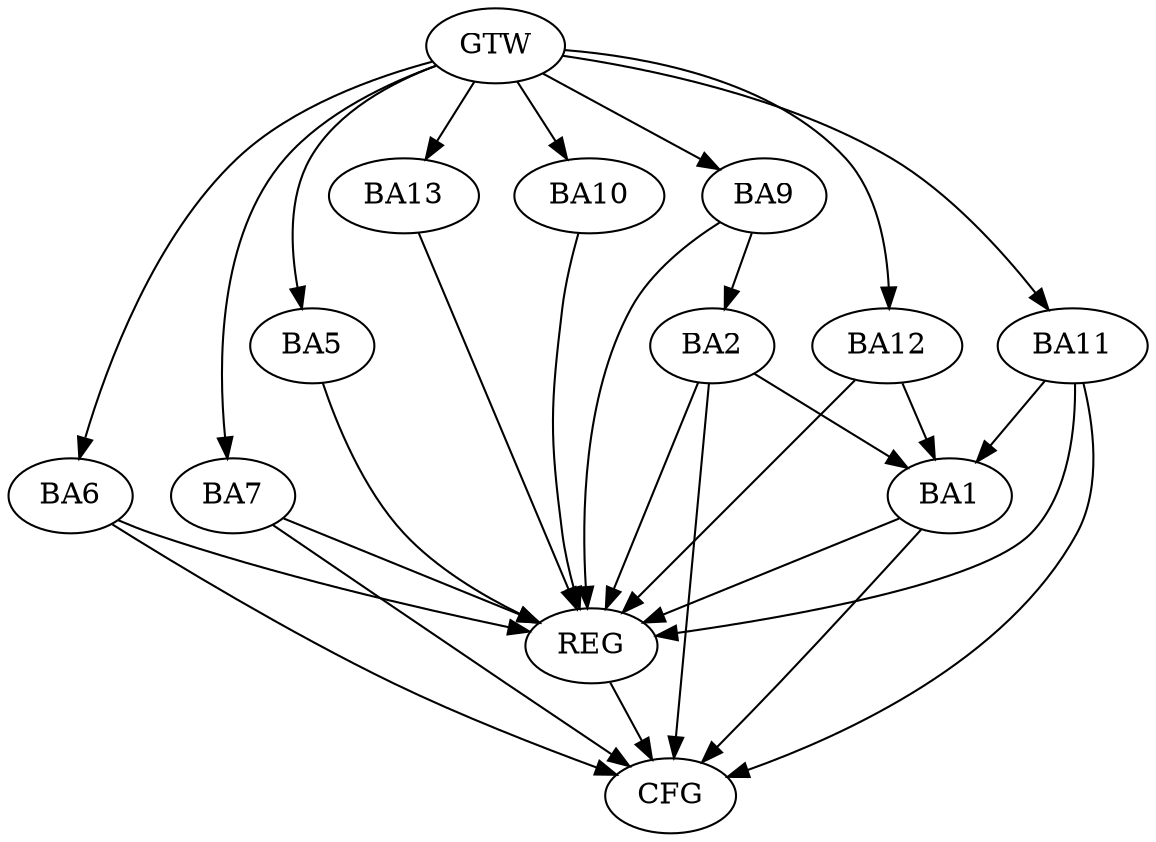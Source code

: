 strict digraph G {
  BA1 [ label="BA1" ];
  BA2 [ label="BA2" ];
  BA5 [ label="BA5" ];
  BA6 [ label="BA6" ];
  BA7 [ label="BA7" ];
  BA9 [ label="BA9" ];
  BA10 [ label="BA10" ];
  BA11 [ label="BA11" ];
  BA12 [ label="BA12" ];
  BA13 [ label="BA13" ];
  GTW [ label="GTW" ];
  REG [ label="REG" ];
  CFG [ label="CFG" ];
  BA2 -> BA1;
  BA9 -> BA2;
  BA11 -> BA1;
  BA12 -> BA1;
  GTW -> BA5;
  GTW -> BA6;
  GTW -> BA7;
  GTW -> BA9;
  GTW -> BA10;
  GTW -> BA11;
  GTW -> BA12;
  GTW -> BA13;
  BA1 -> REG;
  BA2 -> REG;
  BA5 -> REG;
  BA6 -> REG;
  BA7 -> REG;
  BA9 -> REG;
  BA10 -> REG;
  BA11 -> REG;
  BA12 -> REG;
  BA13 -> REG;
  BA11 -> CFG;
  BA7 -> CFG;
  BA6 -> CFG;
  BA2 -> CFG;
  BA1 -> CFG;
  REG -> CFG;
}
